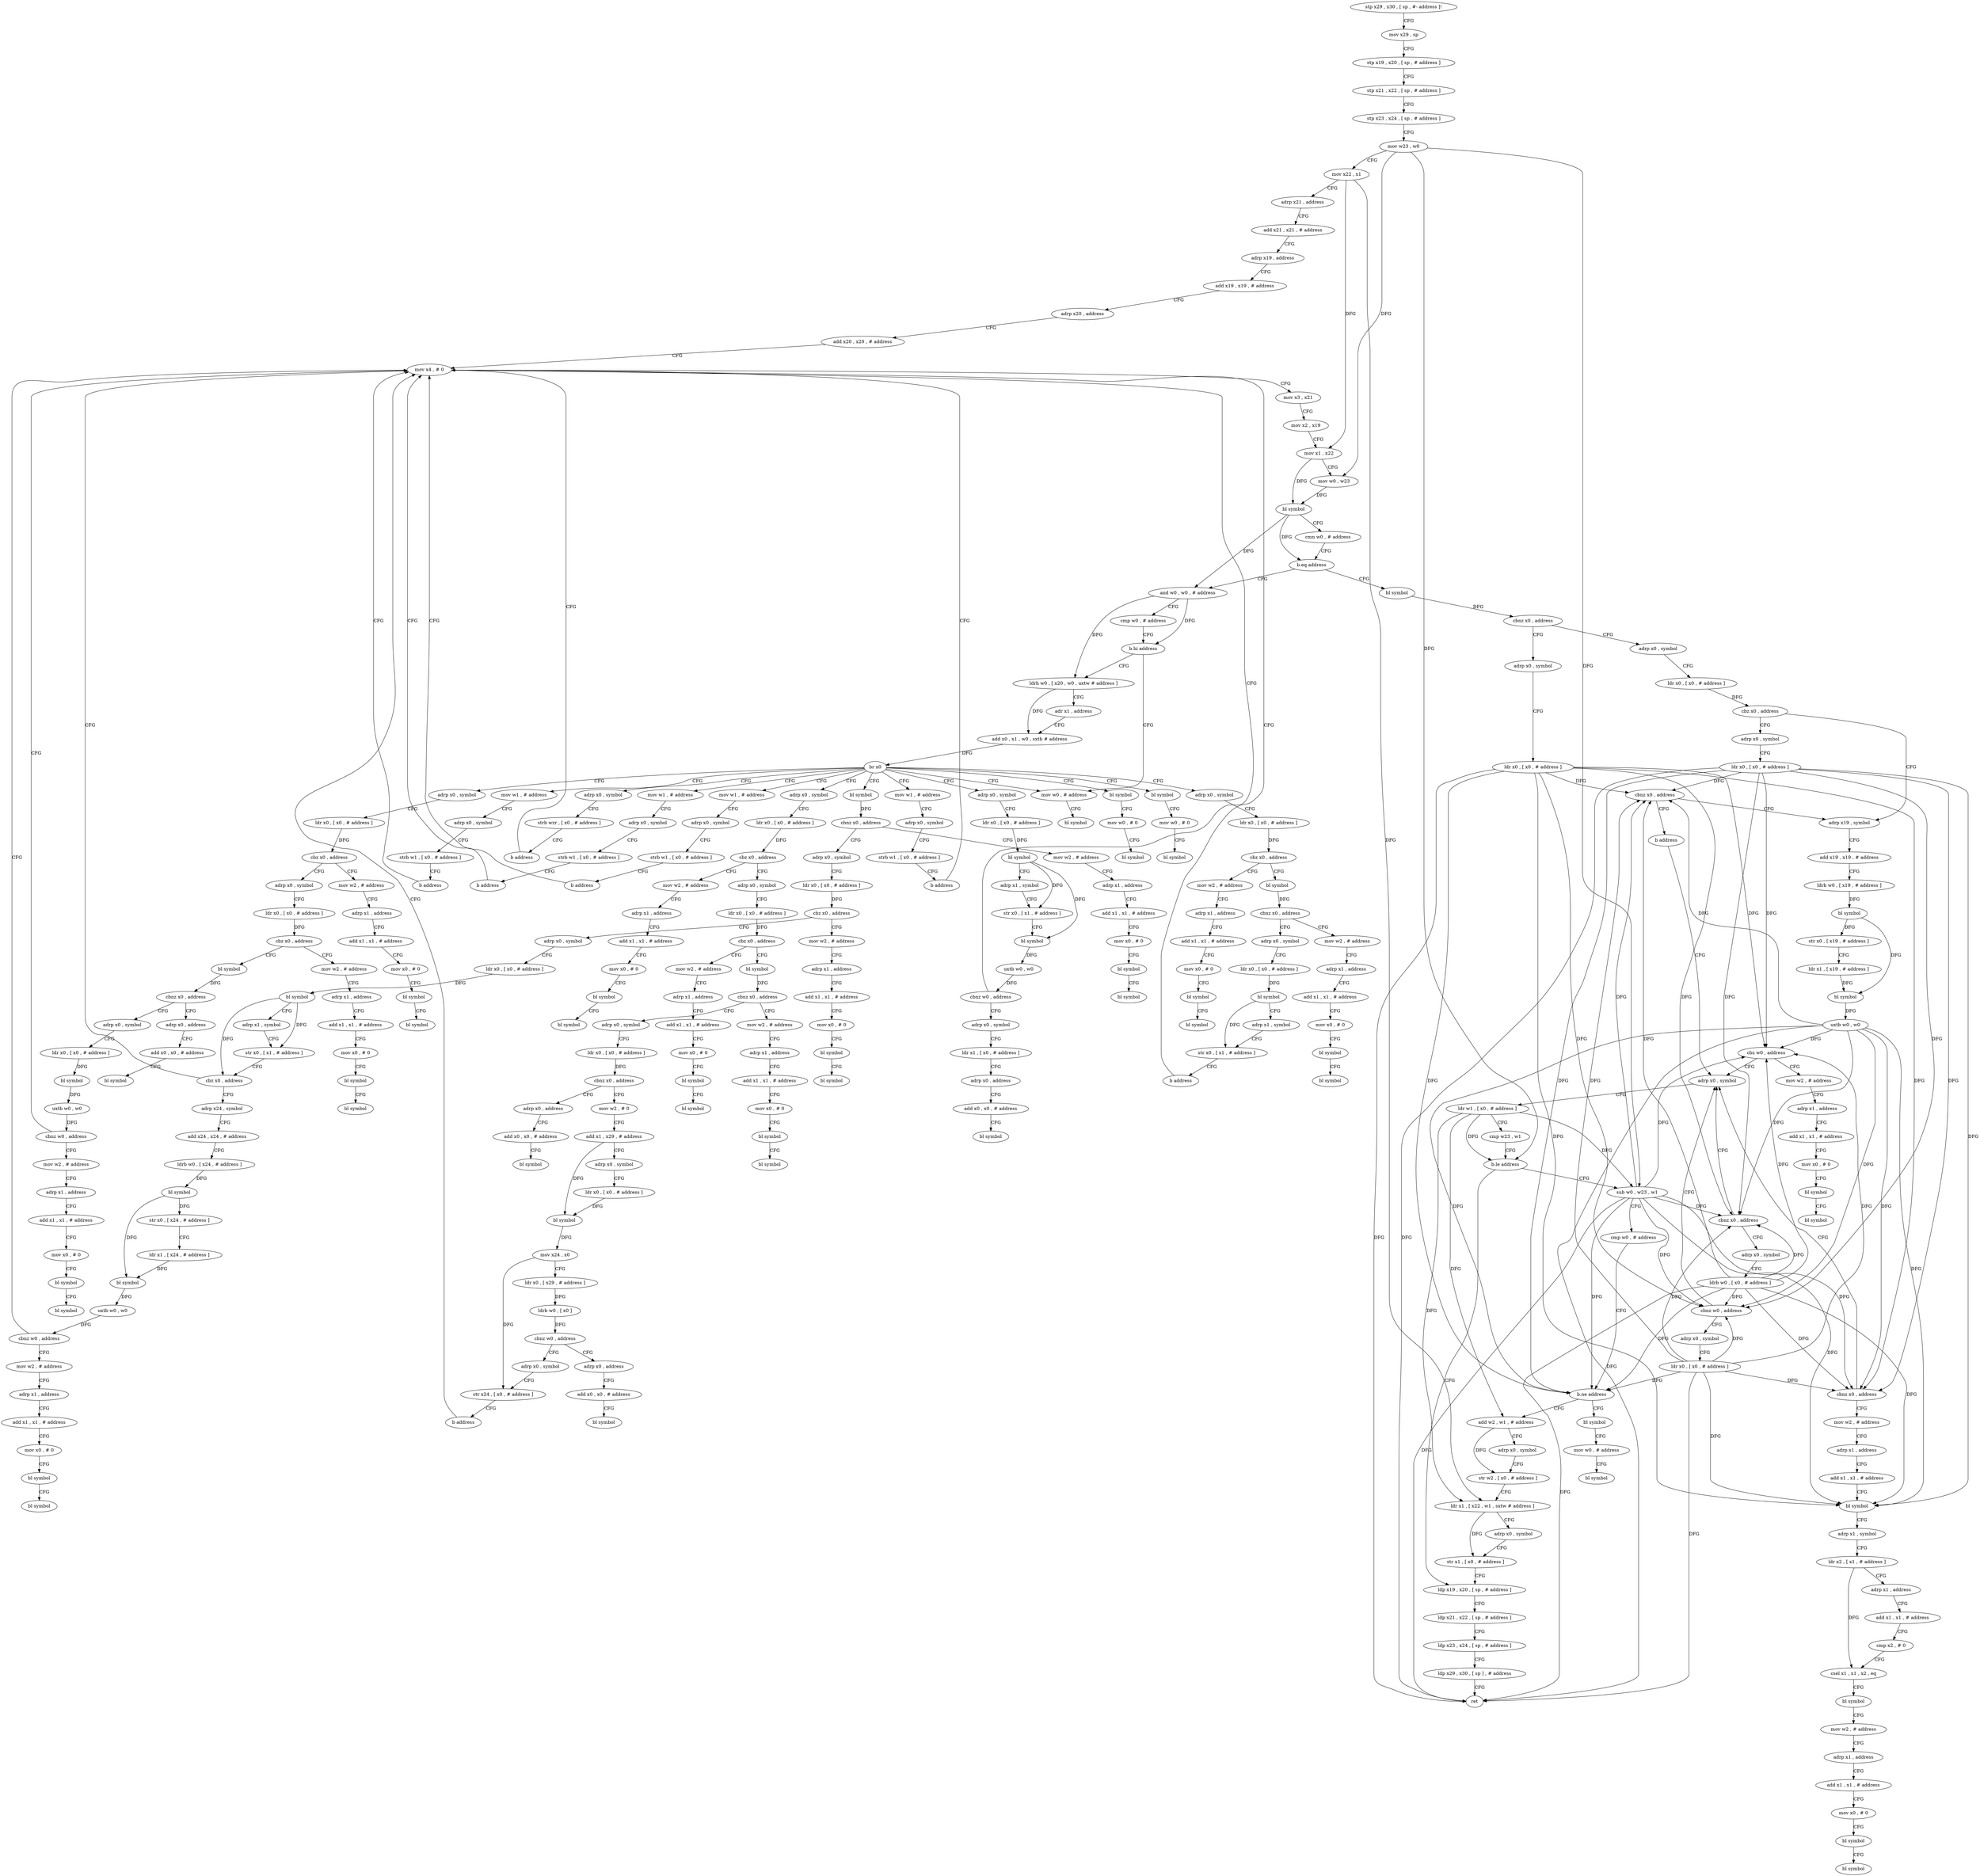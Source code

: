 digraph "func" {
"4216568" [label = "stp x29 , x30 , [ sp , #- address ]!" ]
"4216572" [label = "mov x29 , sp" ]
"4216576" [label = "stp x19 , x20 , [ sp , # address ]" ]
"4216580" [label = "stp x21 , x22 , [ sp , # address ]" ]
"4216584" [label = "stp x23 , x24 , [ sp , # address ]" ]
"4216588" [label = "mov w23 , w0" ]
"4216592" [label = "mov x22 , x1" ]
"4216596" [label = "adrp x21 , address" ]
"4216600" [label = "add x21 , x21 , # address" ]
"4216604" [label = "adrp x19 , address" ]
"4216608" [label = "add x19 , x19 , # address" ]
"4216612" [label = "adrp x20 , address" ]
"4216616" [label = "add x20 , x20 , # address" ]
"4216620" [label = "mov x4 , # 0" ]
"4217444" [label = "bl symbol" ]
"4217448" [label = "cbnz x0 , address" ]
"4217676" [label = "adrp x0 , symbol" ]
"4217452" [label = "adrp x0 , symbol" ]
"4216652" [label = "and w0 , w0 , # address" ]
"4216656" [label = "cmp w0 , # address" ]
"4216660" [label = "b.hi address" ]
"4217436" [label = "mov w0 , # address" ]
"4216664" [label = "ldrh w0 , [ x20 , w0 , uxtw # address ]" ]
"4217680" [label = "ldr x0 , [ x0 , # address ]" ]
"4217684" [label = "cbnz x0 , address" ]
"4217464" [label = "adrp x19 , symbol" ]
"4217688" [label = "b address" ]
"4217456" [label = "ldr x0 , [ x0 , # address ]" ]
"4217460" [label = "cbz x0 , address" ]
"4217572" [label = "adrp x0 , symbol" ]
"4217440" [label = "bl symbol" ]
"4216668" [label = "adr x1 , address" ]
"4216672" [label = "add x0 , x1 , w0 , sxth # address" ]
"4216676" [label = "br x0" ]
"4216680" [label = "bl symbol" ]
"4216692" [label = "bl symbol" ]
"4216704" [label = "adrp x0 , symbol" ]
"4216760" [label = "bl symbol" ]
"4216920" [label = "adrp x0 , symbol" ]
"4217064" [label = "adrp x0 , symbol" ]
"4217264" [label = "adrp x0 , symbol" ]
"4217360" [label = "mov w1 , # address" ]
"4217376" [label = "mov w1 , # address" ]
"4217392" [label = "mov w1 , # address" ]
"4217408" [label = "adrp x0 , symbol" ]
"4217420" [label = "mov w1 , # address" ]
"4217468" [label = "add x19 , x19 , # address" ]
"4217472" [label = "ldrb w0 , [ x19 , # address ]" ]
"4217476" [label = "bl symbol" ]
"4217480" [label = "str x0 , [ x19 , # address ]" ]
"4217484" [label = "ldr x1 , [ x19 , # address ]" ]
"4217488" [label = "bl symbol" ]
"4217492" [label = "uxtb w0 , w0" ]
"4217496" [label = "cbz w0 , address" ]
"4217692" [label = "mov w2 , # address" ]
"4217500" [label = "adrp x0 , symbol" ]
"4217576" [label = "ldr x0 , [ x0 , # address ]" ]
"4217580" [label = "cbnz x0 , address" ]
"4217584" [label = "adrp x0 , symbol" ]
"4216684" [label = "mov w0 , # 0" ]
"4216688" [label = "bl symbol" ]
"4216696" [label = "mov w0 , # 0" ]
"4216700" [label = "bl symbol" ]
"4216708" [label = "ldr x0 , [ x0 , # address ]" ]
"4216712" [label = "bl symbol" ]
"4216716" [label = "adrp x1 , symbol" ]
"4216720" [label = "str x0 , [ x1 , # address ]" ]
"4216724" [label = "bl symbol" ]
"4216728" [label = "uxtb w0 , w0" ]
"4216732" [label = "cbnz w0 , address" ]
"4216736" [label = "adrp x0 , symbol" ]
"4216764" [label = "cbnz x0 , address" ]
"4216892" [label = "mov w2 , # address" ]
"4216768" [label = "adrp x0 , symbol" ]
"4216924" [label = "ldr x0 , [ x0 , # address ]" ]
"4216928" [label = "cbz x0 , address" ]
"4216956" [label = "adrp x0 , symbol" ]
"4216932" [label = "mov w2 , # address" ]
"4217068" [label = "ldr x0 , [ x0 , # address ]" ]
"4217072" [label = "cbz x0 , address" ]
"4217100" [label = "adrp x0 , symbol" ]
"4217076" [label = "mov w2 , # address" ]
"4217268" [label = "ldr x0 , [ x0 , # address ]" ]
"4217272" [label = "cbz x0 , address" ]
"4217300" [label = "bl symbol" ]
"4217276" [label = "mov w2 , # address" ]
"4217364" [label = "adrp x0 , symbol" ]
"4217368" [label = "strb w1 , [ x0 , # address ]" ]
"4217372" [label = "b address" ]
"4217380" [label = "adrp x0 , symbol" ]
"4217384" [label = "strb w1 , [ x0 , # address ]" ]
"4217388" [label = "b address" ]
"4217396" [label = "adrp x0 , symbol" ]
"4217400" [label = "strb w1 , [ x0 , # address ]" ]
"4217404" [label = "b address" ]
"4217412" [label = "strb wzr , [ x0 , # address ]" ]
"4217416" [label = "b address" ]
"4217424" [label = "adrp x0 , symbol" ]
"4217428" [label = "strb w1 , [ x0 , # address ]" ]
"4217432" [label = "b address" ]
"4217696" [label = "adrp x1 , address" ]
"4217700" [label = "add x1 , x1 , # address" ]
"4217704" [label = "mov x0 , # 0" ]
"4217708" [label = "bl symbol" ]
"4217712" [label = "bl symbol" ]
"4217504" [label = "ldr w1 , [ x0 , # address ]" ]
"4217508" [label = "cmp w23 , w1" ]
"4217512" [label = "b.le address" ]
"4217552" [label = "ldp x19 , x20 , [ sp , # address ]" ]
"4217516" [label = "sub w0 , w23 , w1" ]
"4217588" [label = "ldrb w0 , [ x0 , # address ]" ]
"4217592" [label = "cbnz w0 , address" ]
"4217596" [label = "adrp x0 , symbol" ]
"4216624" [label = "mov x3 , x21" ]
"4216628" [label = "mov x2 , x19" ]
"4216632" [label = "mov x1 , x22" ]
"4216636" [label = "mov w0 , w23" ]
"4216640" [label = "bl symbol" ]
"4216644" [label = "cmn w0 , # address" ]
"4216648" [label = "b.eq address" ]
"4216740" [label = "ldr x1 , [ x0 , # address ]" ]
"4216744" [label = "adrp x0 , address" ]
"4216748" [label = "add x0 , x0 , # address" ]
"4216752" [label = "bl symbol" ]
"4216896" [label = "adrp x1 , address" ]
"4216900" [label = "add x1 , x1 , # address" ]
"4216904" [label = "mov x0 , # 0" ]
"4216908" [label = "bl symbol" ]
"4216912" [label = "bl symbol" ]
"4216772" [label = "ldr x0 , [ x0 , # address ]" ]
"4216776" [label = "cbz x0 , address" ]
"4216804" [label = "adrp x0 , symbol" ]
"4216780" [label = "mov w2 , # address" ]
"4216960" [label = "ldr x0 , [ x0 , # address ]" ]
"4216964" [label = "cbz x0 , address" ]
"4216992" [label = "bl symbol" ]
"4216968" [label = "mov w2 , # address" ]
"4216936" [label = "adrp x1 , address" ]
"4216940" [label = "add x1 , x1 , # address" ]
"4216944" [label = "mov x0 , # 0" ]
"4216948" [label = "bl symbol" ]
"4216952" [label = "bl symbol" ]
"4217104" [label = "ldr x0 , [ x0 , # address ]" ]
"4217108" [label = "cbz x0 , address" ]
"4217136" [label = "bl symbol" ]
"4217112" [label = "mov w2 , # address" ]
"4217080" [label = "adrp x1 , address" ]
"4217084" [label = "add x1 , x1 , # address" ]
"4217088" [label = "mov x0 , # 0" ]
"4217092" [label = "bl symbol" ]
"4217096" [label = "bl symbol" ]
"4217304" [label = "cbnz x0 , address" ]
"4217332" [label = "mov w2 , # address" ]
"4217308" [label = "adrp x0 , symbol" ]
"4217280" [label = "adrp x1 , address" ]
"4217284" [label = "add x1 , x1 , # address" ]
"4217288" [label = "mov x0 , # 0" ]
"4217292" [label = "bl symbol" ]
"4217296" [label = "bl symbol" ]
"4217556" [label = "ldp x21 , x22 , [ sp , # address ]" ]
"4217560" [label = "ldp x23 , x24 , [ sp , # address ]" ]
"4217564" [label = "ldp x29 , x30 , [ sp ] , # address" ]
"4217568" [label = "ret" ]
"4217520" [label = "cmp w0 , # address" ]
"4217524" [label = "b.ne address" ]
"4217720" [label = "bl symbol" ]
"4217528" [label = "add w2 , w1 , # address" ]
"4217600" [label = "ldr x0 , [ x0 , # address ]" ]
"4217604" [label = "cbnz x0 , address" ]
"4217608" [label = "mov w2 , # address" ]
"4216808" [label = "ldr x0 , [ x0 , # address ]" ]
"4216812" [label = "bl symbol" ]
"4216816" [label = "adrp x1 , symbol" ]
"4216820" [label = "str x0 , [ x1 , # address ]" ]
"4216824" [label = "cbz x0 , address" ]
"4216828" [label = "adrp x24 , symbol" ]
"4216784" [label = "adrp x1 , address" ]
"4216788" [label = "add x1 , x1 , # address" ]
"4216792" [label = "mov x0 , # 0" ]
"4216796" [label = "bl symbol" ]
"4216800" [label = "bl symbol" ]
"4216996" [label = "cbnz x0 , address" ]
"4217048" [label = "adrp x0 , address" ]
"4217000" [label = "adrp x0 , symbol" ]
"4216972" [label = "adrp x1 , address" ]
"4216976" [label = "add x1 , x1 , # address" ]
"4216980" [label = "mov x0 , # 0" ]
"4216984" [label = "bl symbol" ]
"4216988" [label = "bl symbol" ]
"4217140" [label = "cbnz x0 , address" ]
"4217204" [label = "mov w2 , # address" ]
"4217144" [label = "adrp x0 , symbol" ]
"4217116" [label = "adrp x1 , address" ]
"4217120" [label = "add x1 , x1 , # address" ]
"4217124" [label = "mov x0 , # 0" ]
"4217128" [label = "bl symbol" ]
"4217132" [label = "bl symbol" ]
"4217336" [label = "adrp x1 , address" ]
"4217340" [label = "add x1 , x1 , # address" ]
"4217344" [label = "mov x0 , # 0" ]
"4217348" [label = "bl symbol" ]
"4217352" [label = "bl symbol" ]
"4217312" [label = "ldr x0 , [ x0 , # address ]" ]
"4217316" [label = "bl symbol" ]
"4217320" [label = "adrp x1 , symbol" ]
"4217324" [label = "str x0 , [ x1 , # address ]" ]
"4217328" [label = "b address" ]
"4217724" [label = "mov w0 , # address" ]
"4217728" [label = "bl symbol" ]
"4217532" [label = "adrp x0 , symbol" ]
"4217536" [label = "str w2 , [ x0 , # address ]" ]
"4217540" [label = "ldr x1 , [ x22 , w1 , sxtw # address ]" ]
"4217544" [label = "adrp x0 , symbol" ]
"4217548" [label = "str x1 , [ x0 , # address ]" ]
"4217612" [label = "adrp x1 , address" ]
"4217616" [label = "add x1 , x1 , # address" ]
"4217620" [label = "bl symbol" ]
"4217624" [label = "adrp x1 , symbol" ]
"4217628" [label = "ldr x2 , [ x1 , # address ]" ]
"4217632" [label = "adrp x1 , address" ]
"4217636" [label = "add x1 , x1 , # address" ]
"4217640" [label = "cmp x2 , # 0" ]
"4217644" [label = "csel x1 , x1 , x2 , eq" ]
"4217648" [label = "bl symbol" ]
"4217652" [label = "mov w2 , # address" ]
"4217656" [label = "adrp x1 , address" ]
"4217660" [label = "add x1 , x1 , # address" ]
"4217664" [label = "mov x0 , # 0" ]
"4217668" [label = "bl symbol" ]
"4217672" [label = "bl symbol" ]
"4216832" [label = "add x24 , x24 , # address" ]
"4216836" [label = "ldrb w0 , [ x24 , # address ]" ]
"4216840" [label = "bl symbol" ]
"4216844" [label = "str x0 , [ x24 , # address ]" ]
"4216848" [label = "ldr x1 , [ x24 , # address ]" ]
"4216852" [label = "bl symbol" ]
"4216856" [label = "uxtb w0 , w0" ]
"4216860" [label = "cbnz w0 , address" ]
"4216864" [label = "mov w2 , # address" ]
"4217052" [label = "add x0 , x0 , # address" ]
"4217056" [label = "bl symbol" ]
"4217004" [label = "ldr x0 , [ x0 , # address ]" ]
"4217008" [label = "bl symbol" ]
"4217012" [label = "uxtb w0 , w0" ]
"4217016" [label = "cbnz w0 , address" ]
"4217020" [label = "mov w2 , # address" ]
"4217208" [label = "adrp x1 , address" ]
"4217212" [label = "add x1 , x1 , # address" ]
"4217216" [label = "mov x0 , # 0" ]
"4217220" [label = "bl symbol" ]
"4217224" [label = "bl symbol" ]
"4217148" [label = "ldr x0 , [ x0 , # address ]" ]
"4217152" [label = "cbnz x0 , address" ]
"4217232" [label = "adrp x0 , address" ]
"4217156" [label = "mov w2 , # 0" ]
"4216868" [label = "adrp x1 , address" ]
"4216872" [label = "add x1 , x1 , # address" ]
"4216876" [label = "mov x0 , # 0" ]
"4216880" [label = "bl symbol" ]
"4216884" [label = "bl symbol" ]
"4217024" [label = "adrp x1 , address" ]
"4217028" [label = "add x1 , x1 , # address" ]
"4217032" [label = "mov x0 , # 0" ]
"4217036" [label = "bl symbol" ]
"4217040" [label = "bl symbol" ]
"4217236" [label = "add x0 , x0 , # address" ]
"4217240" [label = "bl symbol" ]
"4217160" [label = "add x1 , x29 , # address" ]
"4217164" [label = "adrp x0 , symbol" ]
"4217168" [label = "ldr x0 , [ x0 , # address ]" ]
"4217172" [label = "bl symbol" ]
"4217176" [label = "mov x24 , x0" ]
"4217180" [label = "ldr x0 , [ x29 , # address ]" ]
"4217184" [label = "ldrb w0 , [ x0 ]" ]
"4217188" [label = "cbnz w0 , address" ]
"4217248" [label = "adrp x0 , address" ]
"4217192" [label = "adrp x0 , symbol" ]
"4217252" [label = "add x0 , x0 , # address" ]
"4217256" [label = "bl symbol" ]
"4217196" [label = "str x24 , [ x0 , # address ]" ]
"4217200" [label = "b address" ]
"4216568" -> "4216572" [ label = "CFG" ]
"4216572" -> "4216576" [ label = "CFG" ]
"4216576" -> "4216580" [ label = "CFG" ]
"4216580" -> "4216584" [ label = "CFG" ]
"4216584" -> "4216588" [ label = "CFG" ]
"4216588" -> "4216592" [ label = "CFG" ]
"4216588" -> "4216636" [ label = "DFG" ]
"4216588" -> "4217512" [ label = "DFG" ]
"4216588" -> "4217516" [ label = "DFG" ]
"4216592" -> "4216596" [ label = "CFG" ]
"4216592" -> "4216632" [ label = "DFG" ]
"4216592" -> "4217540" [ label = "DFG" ]
"4216596" -> "4216600" [ label = "CFG" ]
"4216600" -> "4216604" [ label = "CFG" ]
"4216604" -> "4216608" [ label = "CFG" ]
"4216608" -> "4216612" [ label = "CFG" ]
"4216612" -> "4216616" [ label = "CFG" ]
"4216616" -> "4216620" [ label = "CFG" ]
"4216620" -> "4216624" [ label = "CFG" ]
"4217444" -> "4217448" [ label = "DFG" ]
"4217448" -> "4217676" [ label = "CFG" ]
"4217448" -> "4217452" [ label = "CFG" ]
"4217676" -> "4217680" [ label = "CFG" ]
"4217452" -> "4217456" [ label = "CFG" ]
"4216652" -> "4216656" [ label = "CFG" ]
"4216652" -> "4216660" [ label = "DFG" ]
"4216652" -> "4216664" [ label = "DFG" ]
"4216656" -> "4216660" [ label = "CFG" ]
"4216660" -> "4217436" [ label = "CFG" ]
"4216660" -> "4216664" [ label = "CFG" ]
"4217436" -> "4217440" [ label = "CFG" ]
"4216664" -> "4216668" [ label = "CFG" ]
"4216664" -> "4216672" [ label = "DFG" ]
"4217680" -> "4217684" [ label = "DFG" ]
"4217680" -> "4217496" [ label = "DFG" ]
"4217680" -> "4217580" [ label = "DFG" ]
"4217680" -> "4217592" [ label = "DFG" ]
"4217680" -> "4217568" [ label = "DFG" ]
"4217680" -> "4217524" [ label = "DFG" ]
"4217680" -> "4217604" [ label = "DFG" ]
"4217680" -> "4217620" [ label = "DFG" ]
"4217684" -> "4217464" [ label = "CFG" ]
"4217684" -> "4217688" [ label = "CFG" ]
"4217464" -> "4217468" [ label = "CFG" ]
"4217688" -> "4217500" [ label = "CFG" ]
"4217456" -> "4217460" [ label = "DFG" ]
"4217460" -> "4217572" [ label = "CFG" ]
"4217460" -> "4217464" [ label = "CFG" ]
"4217572" -> "4217576" [ label = "CFG" ]
"4216668" -> "4216672" [ label = "CFG" ]
"4216672" -> "4216676" [ label = "DFG" ]
"4216676" -> "4216680" [ label = "CFG" ]
"4216676" -> "4216692" [ label = "CFG" ]
"4216676" -> "4216704" [ label = "CFG" ]
"4216676" -> "4216760" [ label = "CFG" ]
"4216676" -> "4216920" [ label = "CFG" ]
"4216676" -> "4217064" [ label = "CFG" ]
"4216676" -> "4217264" [ label = "CFG" ]
"4216676" -> "4217360" [ label = "CFG" ]
"4216676" -> "4217376" [ label = "CFG" ]
"4216676" -> "4217392" [ label = "CFG" ]
"4216676" -> "4217408" [ label = "CFG" ]
"4216676" -> "4217420" [ label = "CFG" ]
"4216676" -> "4217436" [ label = "CFG" ]
"4216680" -> "4216684" [ label = "CFG" ]
"4216692" -> "4216696" [ label = "CFG" ]
"4216704" -> "4216708" [ label = "CFG" ]
"4216760" -> "4216764" [ label = "DFG" ]
"4216920" -> "4216924" [ label = "CFG" ]
"4217064" -> "4217068" [ label = "CFG" ]
"4217264" -> "4217268" [ label = "CFG" ]
"4217360" -> "4217364" [ label = "CFG" ]
"4217376" -> "4217380" [ label = "CFG" ]
"4217392" -> "4217396" [ label = "CFG" ]
"4217408" -> "4217412" [ label = "CFG" ]
"4217420" -> "4217424" [ label = "CFG" ]
"4217468" -> "4217472" [ label = "CFG" ]
"4217472" -> "4217476" [ label = "DFG" ]
"4217476" -> "4217480" [ label = "DFG" ]
"4217476" -> "4217488" [ label = "DFG" ]
"4217480" -> "4217484" [ label = "CFG" ]
"4217484" -> "4217488" [ label = "DFG" ]
"4217488" -> "4217492" [ label = "DFG" ]
"4217492" -> "4217496" [ label = "DFG" ]
"4217492" -> "4217684" [ label = "DFG" ]
"4217492" -> "4217580" [ label = "DFG" ]
"4217492" -> "4217592" [ label = "DFG" ]
"4217492" -> "4217568" [ label = "DFG" ]
"4217492" -> "4217524" [ label = "DFG" ]
"4217492" -> "4217604" [ label = "DFG" ]
"4217492" -> "4217620" [ label = "DFG" ]
"4217496" -> "4217692" [ label = "CFG" ]
"4217496" -> "4217500" [ label = "CFG" ]
"4217692" -> "4217696" [ label = "CFG" ]
"4217500" -> "4217504" [ label = "CFG" ]
"4217576" -> "4217580" [ label = "DFG" ]
"4217576" -> "4217684" [ label = "DFG" ]
"4217576" -> "4217496" [ label = "DFG" ]
"4217576" -> "4217592" [ label = "DFG" ]
"4217576" -> "4217568" [ label = "DFG" ]
"4217576" -> "4217524" [ label = "DFG" ]
"4217576" -> "4217604" [ label = "DFG" ]
"4217576" -> "4217620" [ label = "DFG" ]
"4217580" -> "4217500" [ label = "CFG" ]
"4217580" -> "4217584" [ label = "CFG" ]
"4217584" -> "4217588" [ label = "CFG" ]
"4216684" -> "4216688" [ label = "CFG" ]
"4216696" -> "4216700" [ label = "CFG" ]
"4216708" -> "4216712" [ label = "DFG" ]
"4216712" -> "4216716" [ label = "CFG" ]
"4216712" -> "4216720" [ label = "DFG" ]
"4216712" -> "4216724" [ label = "DFG" ]
"4216716" -> "4216720" [ label = "CFG" ]
"4216720" -> "4216724" [ label = "CFG" ]
"4216724" -> "4216728" [ label = "DFG" ]
"4216728" -> "4216732" [ label = "DFG" ]
"4216732" -> "4216620" [ label = "CFG" ]
"4216732" -> "4216736" [ label = "CFG" ]
"4216736" -> "4216740" [ label = "CFG" ]
"4216764" -> "4216892" [ label = "CFG" ]
"4216764" -> "4216768" [ label = "CFG" ]
"4216892" -> "4216896" [ label = "CFG" ]
"4216768" -> "4216772" [ label = "CFG" ]
"4216924" -> "4216928" [ label = "DFG" ]
"4216928" -> "4216956" [ label = "CFG" ]
"4216928" -> "4216932" [ label = "CFG" ]
"4216956" -> "4216960" [ label = "CFG" ]
"4216932" -> "4216936" [ label = "CFG" ]
"4217068" -> "4217072" [ label = "DFG" ]
"4217072" -> "4217100" [ label = "CFG" ]
"4217072" -> "4217076" [ label = "CFG" ]
"4217100" -> "4217104" [ label = "CFG" ]
"4217076" -> "4217080" [ label = "CFG" ]
"4217268" -> "4217272" [ label = "DFG" ]
"4217272" -> "4217300" [ label = "CFG" ]
"4217272" -> "4217276" [ label = "CFG" ]
"4217300" -> "4217304" [ label = "DFG" ]
"4217276" -> "4217280" [ label = "CFG" ]
"4217364" -> "4217368" [ label = "CFG" ]
"4217368" -> "4217372" [ label = "CFG" ]
"4217372" -> "4216620" [ label = "CFG" ]
"4217380" -> "4217384" [ label = "CFG" ]
"4217384" -> "4217388" [ label = "CFG" ]
"4217388" -> "4216620" [ label = "CFG" ]
"4217396" -> "4217400" [ label = "CFG" ]
"4217400" -> "4217404" [ label = "CFG" ]
"4217404" -> "4216620" [ label = "CFG" ]
"4217412" -> "4217416" [ label = "CFG" ]
"4217416" -> "4216620" [ label = "CFG" ]
"4217424" -> "4217428" [ label = "CFG" ]
"4217428" -> "4217432" [ label = "CFG" ]
"4217432" -> "4216620" [ label = "CFG" ]
"4217696" -> "4217700" [ label = "CFG" ]
"4217700" -> "4217704" [ label = "CFG" ]
"4217704" -> "4217708" [ label = "CFG" ]
"4217708" -> "4217712" [ label = "CFG" ]
"4217504" -> "4217508" [ label = "CFG" ]
"4217504" -> "4217512" [ label = "DFG" ]
"4217504" -> "4217516" [ label = "DFG" ]
"4217504" -> "4217528" [ label = "DFG" ]
"4217504" -> "4217540" [ label = "DFG" ]
"4217508" -> "4217512" [ label = "CFG" ]
"4217512" -> "4217552" [ label = "CFG" ]
"4217512" -> "4217516" [ label = "CFG" ]
"4217552" -> "4217556" [ label = "CFG" ]
"4217516" -> "4217520" [ label = "CFG" ]
"4217516" -> "4217684" [ label = "DFG" ]
"4217516" -> "4217496" [ label = "DFG" ]
"4217516" -> "4217580" [ label = "DFG" ]
"4217516" -> "4217592" [ label = "DFG" ]
"4217516" -> "4217568" [ label = "DFG" ]
"4217516" -> "4217524" [ label = "DFG" ]
"4217516" -> "4217604" [ label = "DFG" ]
"4217516" -> "4217620" [ label = "DFG" ]
"4217588" -> "4217592" [ label = "DFG" ]
"4217588" -> "4217684" [ label = "DFG" ]
"4217588" -> "4217496" [ label = "DFG" ]
"4217588" -> "4217580" [ label = "DFG" ]
"4217588" -> "4217568" [ label = "DFG" ]
"4217588" -> "4217524" [ label = "DFG" ]
"4217588" -> "4217604" [ label = "DFG" ]
"4217588" -> "4217620" [ label = "DFG" ]
"4217592" -> "4217500" [ label = "CFG" ]
"4217592" -> "4217596" [ label = "CFG" ]
"4217596" -> "4217600" [ label = "CFG" ]
"4216624" -> "4216628" [ label = "CFG" ]
"4216628" -> "4216632" [ label = "CFG" ]
"4216632" -> "4216636" [ label = "CFG" ]
"4216632" -> "4216640" [ label = "DFG" ]
"4216636" -> "4216640" [ label = "DFG" ]
"4216640" -> "4216644" [ label = "CFG" ]
"4216640" -> "4216648" [ label = "DFG" ]
"4216640" -> "4216652" [ label = "DFG" ]
"4216644" -> "4216648" [ label = "CFG" ]
"4216648" -> "4217444" [ label = "CFG" ]
"4216648" -> "4216652" [ label = "CFG" ]
"4216740" -> "4216744" [ label = "CFG" ]
"4216744" -> "4216748" [ label = "CFG" ]
"4216748" -> "4216752" [ label = "CFG" ]
"4216896" -> "4216900" [ label = "CFG" ]
"4216900" -> "4216904" [ label = "CFG" ]
"4216904" -> "4216908" [ label = "CFG" ]
"4216908" -> "4216912" [ label = "CFG" ]
"4216772" -> "4216776" [ label = "DFG" ]
"4216776" -> "4216804" [ label = "CFG" ]
"4216776" -> "4216780" [ label = "CFG" ]
"4216804" -> "4216808" [ label = "CFG" ]
"4216780" -> "4216784" [ label = "CFG" ]
"4216960" -> "4216964" [ label = "DFG" ]
"4216964" -> "4216992" [ label = "CFG" ]
"4216964" -> "4216968" [ label = "CFG" ]
"4216992" -> "4216996" [ label = "DFG" ]
"4216968" -> "4216972" [ label = "CFG" ]
"4216936" -> "4216940" [ label = "CFG" ]
"4216940" -> "4216944" [ label = "CFG" ]
"4216944" -> "4216948" [ label = "CFG" ]
"4216948" -> "4216952" [ label = "CFG" ]
"4217104" -> "4217108" [ label = "DFG" ]
"4217108" -> "4217136" [ label = "CFG" ]
"4217108" -> "4217112" [ label = "CFG" ]
"4217136" -> "4217140" [ label = "DFG" ]
"4217112" -> "4217116" [ label = "CFG" ]
"4217080" -> "4217084" [ label = "CFG" ]
"4217084" -> "4217088" [ label = "CFG" ]
"4217088" -> "4217092" [ label = "CFG" ]
"4217092" -> "4217096" [ label = "CFG" ]
"4217304" -> "4217332" [ label = "CFG" ]
"4217304" -> "4217308" [ label = "CFG" ]
"4217332" -> "4217336" [ label = "CFG" ]
"4217308" -> "4217312" [ label = "CFG" ]
"4217280" -> "4217284" [ label = "CFG" ]
"4217284" -> "4217288" [ label = "CFG" ]
"4217288" -> "4217292" [ label = "CFG" ]
"4217292" -> "4217296" [ label = "CFG" ]
"4217556" -> "4217560" [ label = "CFG" ]
"4217560" -> "4217564" [ label = "CFG" ]
"4217564" -> "4217568" [ label = "CFG" ]
"4217520" -> "4217524" [ label = "CFG" ]
"4217524" -> "4217720" [ label = "CFG" ]
"4217524" -> "4217528" [ label = "CFG" ]
"4217720" -> "4217724" [ label = "CFG" ]
"4217528" -> "4217532" [ label = "CFG" ]
"4217528" -> "4217536" [ label = "DFG" ]
"4217600" -> "4217604" [ label = "DFG" ]
"4217600" -> "4217684" [ label = "DFG" ]
"4217600" -> "4217496" [ label = "DFG" ]
"4217600" -> "4217580" [ label = "DFG" ]
"4217600" -> "4217592" [ label = "DFG" ]
"4217600" -> "4217524" [ label = "DFG" ]
"4217600" -> "4217568" [ label = "DFG" ]
"4217600" -> "4217620" [ label = "DFG" ]
"4217604" -> "4217500" [ label = "CFG" ]
"4217604" -> "4217608" [ label = "CFG" ]
"4217608" -> "4217612" [ label = "CFG" ]
"4216808" -> "4216812" [ label = "DFG" ]
"4216812" -> "4216816" [ label = "CFG" ]
"4216812" -> "4216820" [ label = "DFG" ]
"4216812" -> "4216824" [ label = "DFG" ]
"4216816" -> "4216820" [ label = "CFG" ]
"4216820" -> "4216824" [ label = "CFG" ]
"4216824" -> "4216620" [ label = "CFG" ]
"4216824" -> "4216828" [ label = "CFG" ]
"4216828" -> "4216832" [ label = "CFG" ]
"4216784" -> "4216788" [ label = "CFG" ]
"4216788" -> "4216792" [ label = "CFG" ]
"4216792" -> "4216796" [ label = "CFG" ]
"4216796" -> "4216800" [ label = "CFG" ]
"4216996" -> "4217048" [ label = "CFG" ]
"4216996" -> "4217000" [ label = "CFG" ]
"4217048" -> "4217052" [ label = "CFG" ]
"4217000" -> "4217004" [ label = "CFG" ]
"4216972" -> "4216976" [ label = "CFG" ]
"4216976" -> "4216980" [ label = "CFG" ]
"4216980" -> "4216984" [ label = "CFG" ]
"4216984" -> "4216988" [ label = "CFG" ]
"4217140" -> "4217204" [ label = "CFG" ]
"4217140" -> "4217144" [ label = "CFG" ]
"4217204" -> "4217208" [ label = "CFG" ]
"4217144" -> "4217148" [ label = "CFG" ]
"4217116" -> "4217120" [ label = "CFG" ]
"4217120" -> "4217124" [ label = "CFG" ]
"4217124" -> "4217128" [ label = "CFG" ]
"4217128" -> "4217132" [ label = "CFG" ]
"4217336" -> "4217340" [ label = "CFG" ]
"4217340" -> "4217344" [ label = "CFG" ]
"4217344" -> "4217348" [ label = "CFG" ]
"4217348" -> "4217352" [ label = "CFG" ]
"4217312" -> "4217316" [ label = "DFG" ]
"4217316" -> "4217320" [ label = "CFG" ]
"4217316" -> "4217324" [ label = "DFG" ]
"4217320" -> "4217324" [ label = "CFG" ]
"4217324" -> "4217328" [ label = "CFG" ]
"4217328" -> "4216620" [ label = "CFG" ]
"4217724" -> "4217728" [ label = "CFG" ]
"4217532" -> "4217536" [ label = "CFG" ]
"4217536" -> "4217540" [ label = "CFG" ]
"4217540" -> "4217544" [ label = "CFG" ]
"4217540" -> "4217548" [ label = "DFG" ]
"4217544" -> "4217548" [ label = "CFG" ]
"4217548" -> "4217552" [ label = "CFG" ]
"4217612" -> "4217616" [ label = "CFG" ]
"4217616" -> "4217620" [ label = "CFG" ]
"4217620" -> "4217624" [ label = "CFG" ]
"4217624" -> "4217628" [ label = "CFG" ]
"4217628" -> "4217632" [ label = "CFG" ]
"4217628" -> "4217644" [ label = "DFG" ]
"4217632" -> "4217636" [ label = "CFG" ]
"4217636" -> "4217640" [ label = "CFG" ]
"4217640" -> "4217644" [ label = "CFG" ]
"4217644" -> "4217648" [ label = "CFG" ]
"4217648" -> "4217652" [ label = "CFG" ]
"4217652" -> "4217656" [ label = "CFG" ]
"4217656" -> "4217660" [ label = "CFG" ]
"4217660" -> "4217664" [ label = "CFG" ]
"4217664" -> "4217668" [ label = "CFG" ]
"4217668" -> "4217672" [ label = "CFG" ]
"4216832" -> "4216836" [ label = "CFG" ]
"4216836" -> "4216840" [ label = "DFG" ]
"4216840" -> "4216844" [ label = "DFG" ]
"4216840" -> "4216852" [ label = "DFG" ]
"4216844" -> "4216848" [ label = "CFG" ]
"4216848" -> "4216852" [ label = "DFG" ]
"4216852" -> "4216856" [ label = "DFG" ]
"4216856" -> "4216860" [ label = "DFG" ]
"4216860" -> "4216620" [ label = "CFG" ]
"4216860" -> "4216864" [ label = "CFG" ]
"4216864" -> "4216868" [ label = "CFG" ]
"4217052" -> "4217056" [ label = "CFG" ]
"4217004" -> "4217008" [ label = "DFG" ]
"4217008" -> "4217012" [ label = "DFG" ]
"4217012" -> "4217016" [ label = "DFG" ]
"4217016" -> "4216620" [ label = "CFG" ]
"4217016" -> "4217020" [ label = "CFG" ]
"4217020" -> "4217024" [ label = "CFG" ]
"4217208" -> "4217212" [ label = "CFG" ]
"4217212" -> "4217216" [ label = "CFG" ]
"4217216" -> "4217220" [ label = "CFG" ]
"4217220" -> "4217224" [ label = "CFG" ]
"4217148" -> "4217152" [ label = "DFG" ]
"4217152" -> "4217232" [ label = "CFG" ]
"4217152" -> "4217156" [ label = "CFG" ]
"4217232" -> "4217236" [ label = "CFG" ]
"4217156" -> "4217160" [ label = "CFG" ]
"4216868" -> "4216872" [ label = "CFG" ]
"4216872" -> "4216876" [ label = "CFG" ]
"4216876" -> "4216880" [ label = "CFG" ]
"4216880" -> "4216884" [ label = "CFG" ]
"4217024" -> "4217028" [ label = "CFG" ]
"4217028" -> "4217032" [ label = "CFG" ]
"4217032" -> "4217036" [ label = "CFG" ]
"4217036" -> "4217040" [ label = "CFG" ]
"4217236" -> "4217240" [ label = "CFG" ]
"4217160" -> "4217164" [ label = "CFG" ]
"4217160" -> "4217172" [ label = "DFG" ]
"4217164" -> "4217168" [ label = "CFG" ]
"4217168" -> "4217172" [ label = "DFG" ]
"4217172" -> "4217176" [ label = "DFG" ]
"4217176" -> "4217180" [ label = "CFG" ]
"4217176" -> "4217196" [ label = "DFG" ]
"4217180" -> "4217184" [ label = "DFG" ]
"4217184" -> "4217188" [ label = "DFG" ]
"4217188" -> "4217248" [ label = "CFG" ]
"4217188" -> "4217192" [ label = "CFG" ]
"4217248" -> "4217252" [ label = "CFG" ]
"4217192" -> "4217196" [ label = "CFG" ]
"4217252" -> "4217256" [ label = "CFG" ]
"4217196" -> "4217200" [ label = "CFG" ]
"4217200" -> "4216620" [ label = "CFG" ]
}
